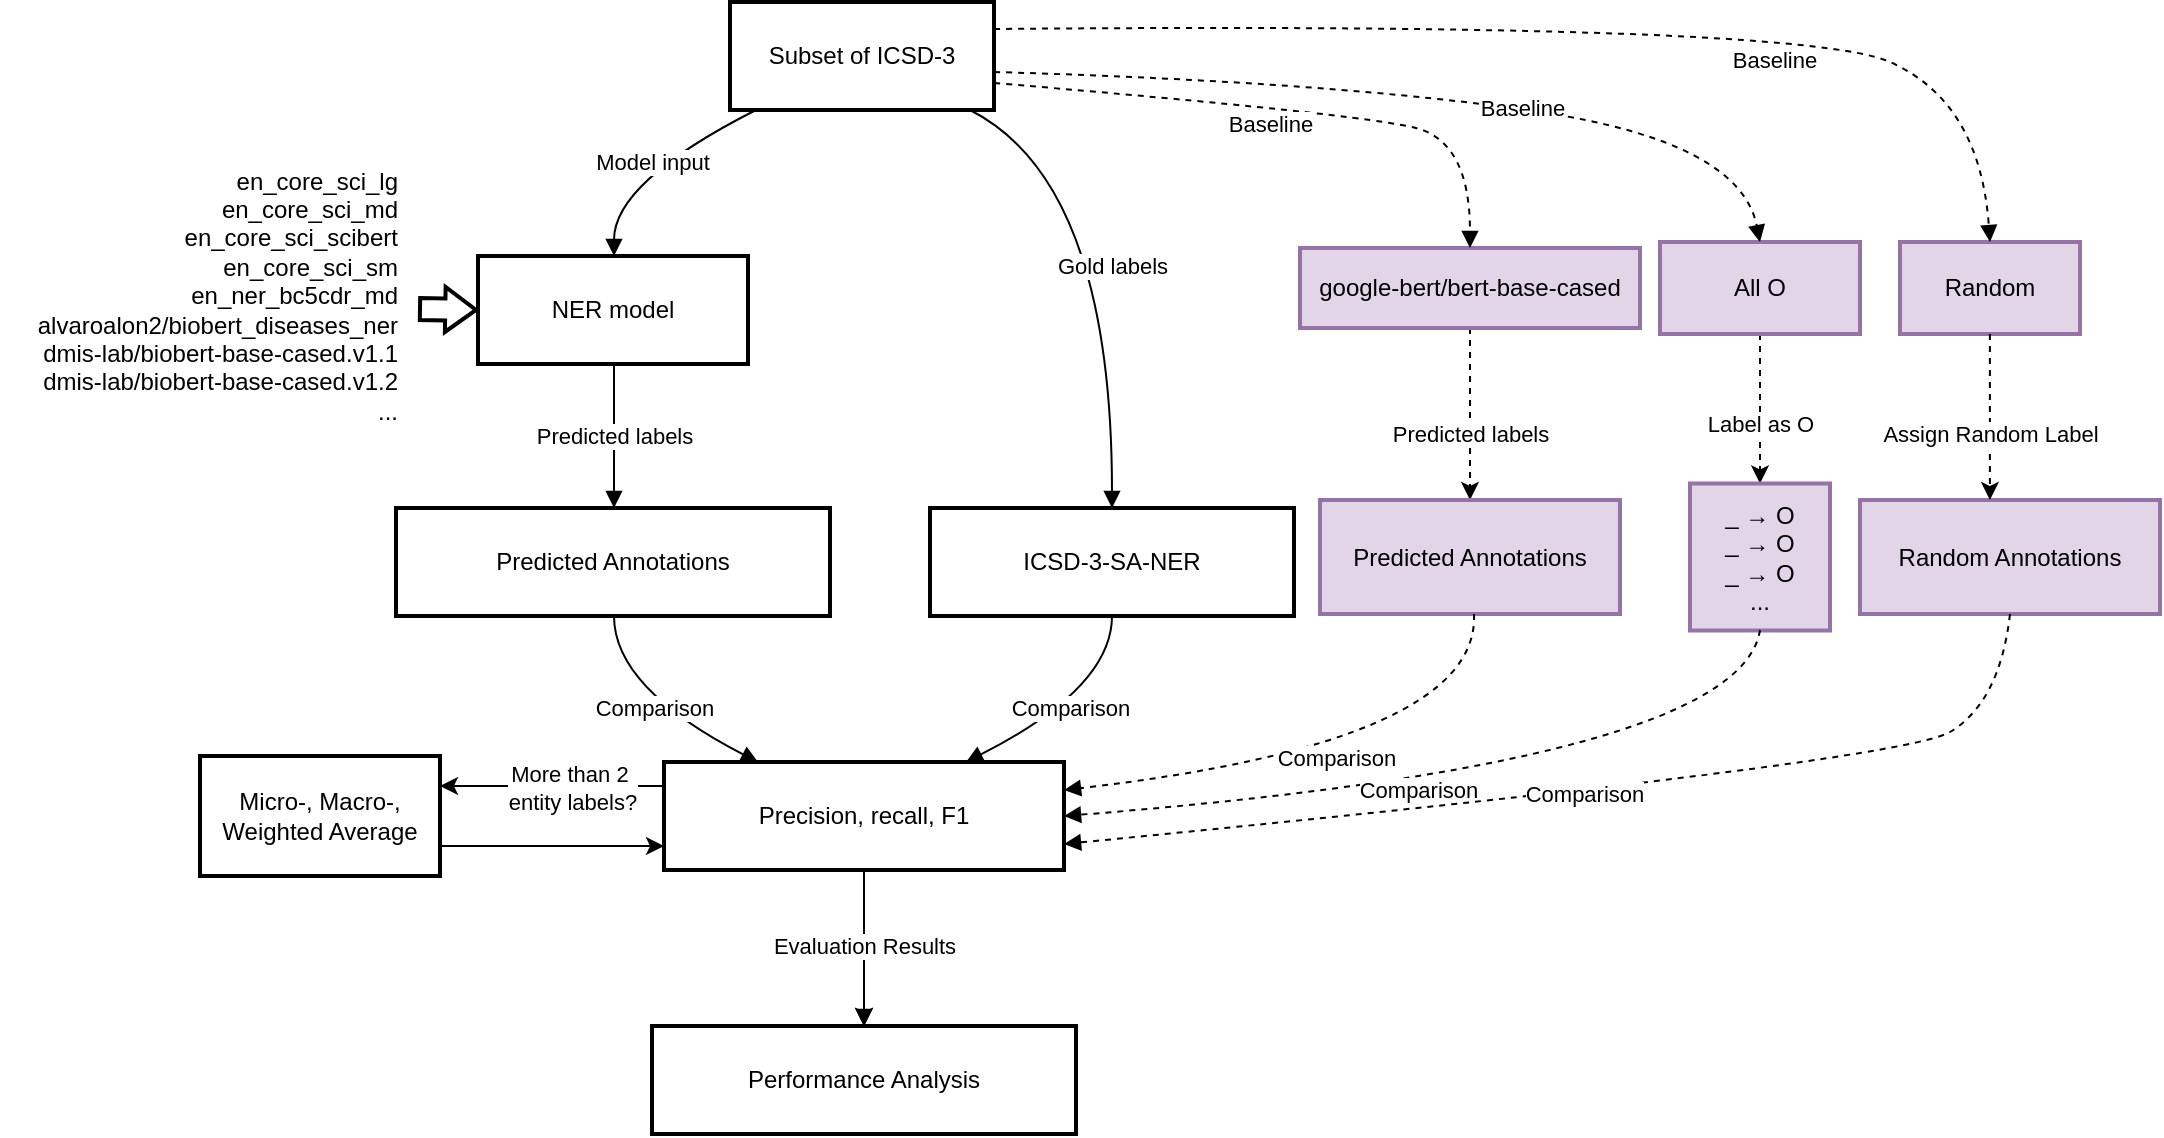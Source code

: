 <mxfile version="26.2.13">
  <diagram name="Page-1" id="n2LfUsiWwHRVrM9eHV6c">
    <mxGraphModel dx="1133" dy="863" grid="1" gridSize="10" guides="1" tooltips="1" connect="1" arrows="1" fold="1" page="1" pageScale="1" pageWidth="1100" pageHeight="850" math="0" shadow="0">
      <root>
        <mxCell id="0" />
        <mxCell id="1" parent="0" />
        <mxCell id="2" value="Subset of ICSD-3" style="whiteSpace=wrap;strokeWidth=2;" parent="1" vertex="1">
          <mxGeometry x="365" y="30" width="132" height="54" as="geometry" />
        </mxCell>
        <mxCell id="3" value="NER model" style="whiteSpace=wrap;strokeWidth=2;" parent="1" vertex="1">
          <mxGeometry x="239" y="157" width="135" height="54" as="geometry" />
        </mxCell>
        <mxCell id="4" value="Predicted Annotations" style="whiteSpace=wrap;strokeWidth=2;" parent="1" vertex="1">
          <mxGeometry x="198" y="283" width="217" height="54" as="geometry" />
        </mxCell>
        <mxCell id="5" value="ICSD-3-SA-NER" style="whiteSpace=wrap;strokeWidth=2;" parent="1" vertex="1">
          <mxGeometry x="465" y="283" width="182" height="54" as="geometry" />
        </mxCell>
        <mxCell id="Kl4EgHemlpglW0hsyF5d-29" style="edgeStyle=orthogonalEdgeStyle;rounded=0;orthogonalLoop=1;jettySize=auto;html=1;exitX=0;exitY=0.25;exitDx=0;exitDy=0;entryX=1;entryY=0.25;entryDx=0;entryDy=0;" edge="1" parent="1" source="6" target="Kl4EgHemlpglW0hsyF5d-19">
          <mxGeometry relative="1" as="geometry">
            <Array as="points">
              <mxPoint x="332" y="422" />
            </Array>
          </mxGeometry>
        </mxCell>
        <mxCell id="Kl4EgHemlpglW0hsyF5d-31" value="More than 2&amp;nbsp;&lt;div&gt;entity labels?&lt;/div&gt;" style="edgeLabel;html=1;align=center;verticalAlign=middle;resizable=0;points=[];" vertex="1" connectable="0" parent="Kl4EgHemlpglW0hsyF5d-29">
          <mxGeometry x="-0.154" y="1" relative="1" as="geometry">
            <mxPoint as="offset" />
          </mxGeometry>
        </mxCell>
        <mxCell id="Kl4EgHemlpglW0hsyF5d-68" value="" style="edgeStyle=orthogonalEdgeStyle;rounded=0;orthogonalLoop=1;jettySize=auto;html=1;" edge="1" parent="1" source="6" target="7">
          <mxGeometry relative="1" as="geometry" />
        </mxCell>
        <mxCell id="Kl4EgHemlpglW0hsyF5d-73" value="" style="edgeStyle=orthogonalEdgeStyle;rounded=0;orthogonalLoop=1;jettySize=auto;html=1;" edge="1" parent="1" source="6" target="7">
          <mxGeometry relative="1" as="geometry" />
        </mxCell>
        <mxCell id="6" value="Precision, recall, F1" style="whiteSpace=wrap;strokeWidth=2;" parent="1" vertex="1">
          <mxGeometry x="332" y="410" width="200" height="54" as="geometry" />
        </mxCell>
        <mxCell id="7" value="Performance Analysis" style="whiteSpace=wrap;strokeWidth=2;" parent="1" vertex="1">
          <mxGeometry x="326" y="542" width="212" height="54" as="geometry" />
        </mxCell>
        <mxCell id="12" value="Comparison" style="curved=1;startArrow=none;endArrow=block;exitX=0.5;exitY=1;entryX=0.76;entryY=-0.01;html=1;" parent="1" source="5" target="6" edge="1">
          <mxGeometry relative="1" as="geometry">
            <Array as="points">
              <mxPoint x="556" y="373" />
            </Array>
          </mxGeometry>
        </mxCell>
        <mxCell id="Kl4EgHemlpglW0hsyF5d-17" value="&lt;div style=&quot;&quot;&gt;en_core_sci_lg&lt;/div&gt;&lt;div&gt;en_core_sci_md&lt;/div&gt;&lt;div&gt;en_core_sci_scibert&lt;/div&gt;&lt;div&gt;en_core_sci_sm&lt;/div&gt;&lt;div&gt;en_ner_bc5cdr_md&lt;/div&gt;&lt;div&gt;&lt;span style=&quot;background-color: transparent;&quot;&gt;alvaroalon2/biobert_diseases_ner&lt;/span&gt;&lt;/div&gt;&lt;div&gt;dmis-lab/biobert-base-cased.v1.1&lt;/div&gt;&lt;div&gt;dmis-lab/biobert-base-cased.v1.2&lt;/div&gt;&lt;div&gt;...&lt;/div&gt;&lt;div&gt;&lt;br&gt;&lt;/div&gt;" style="text;html=1;align=right;verticalAlign=middle;resizable=0;points=[];autosize=1;strokeColor=none;fillColor=none;" vertex="1" parent="1">
          <mxGeometry y="104" width="200" height="160" as="geometry" />
        </mxCell>
        <mxCell id="Kl4EgHemlpglW0hsyF5d-30" style="edgeStyle=orthogonalEdgeStyle;rounded=0;orthogonalLoop=1;jettySize=auto;html=1;" edge="1" parent="1" source="Kl4EgHemlpglW0hsyF5d-19" target="6">
          <mxGeometry relative="1" as="geometry">
            <Array as="points">
              <mxPoint x="300" y="452" />
              <mxPoint x="300" y="452" />
            </Array>
          </mxGeometry>
        </mxCell>
        <mxCell id="Kl4EgHemlpglW0hsyF5d-19" value="Micro-, Macro-, Weighted Average" style="rounded=0;whiteSpace=wrap;html=1;strokeWidth=2;" vertex="1" parent="1">
          <mxGeometry x="100" y="407" width="120" height="60" as="geometry" />
        </mxCell>
        <mxCell id="Kl4EgHemlpglW0hsyF5d-46" style="edgeStyle=orthogonalEdgeStyle;rounded=0;orthogonalLoop=1;jettySize=auto;html=1;entryX=0.5;entryY=0;entryDx=0;entryDy=0;dashed=1;" edge="1" parent="1" source="Kl4EgHemlpglW0hsyF5d-33" target="Kl4EgHemlpglW0hsyF5d-45">
          <mxGeometry relative="1" as="geometry" />
        </mxCell>
        <mxCell id="Kl4EgHemlpglW0hsyF5d-47" value="Predicted labels" style="edgeLabel;html=1;align=center;verticalAlign=middle;resizable=0;points=[];" vertex="1" connectable="0" parent="Kl4EgHemlpglW0hsyF5d-46">
          <mxGeometry x="-0.233" y="-3" relative="1" as="geometry">
            <mxPoint x="3" y="20" as="offset" />
          </mxGeometry>
        </mxCell>
        <mxCell id="Kl4EgHemlpglW0hsyF5d-33" value="google-bert/bert-base-cased" style="whiteSpace=wrap;html=1;fillColor=#e1d5e7;strokeColor=#9673a6;strokeWidth=2;" vertex="1" parent="1">
          <mxGeometry x="650" y="153" width="170" height="40" as="geometry" />
        </mxCell>
        <mxCell id="Kl4EgHemlpglW0hsyF5d-50" style="edgeStyle=orthogonalEdgeStyle;rounded=0;orthogonalLoop=1;jettySize=auto;html=1;entryX=0.5;entryY=0;entryDx=0;entryDy=0;dashed=1;" edge="1" parent="1" source="Kl4EgHemlpglW0hsyF5d-35" target="Kl4EgHemlpglW0hsyF5d-49">
          <mxGeometry relative="1" as="geometry" />
        </mxCell>
        <mxCell id="Kl4EgHemlpglW0hsyF5d-51" value="Label as O" style="edgeLabel;html=1;align=center;verticalAlign=middle;resizable=0;points=[];" vertex="1" connectable="0" parent="Kl4EgHemlpglW0hsyF5d-50">
          <mxGeometry x="0.204" relative="1" as="geometry">
            <mxPoint as="offset" />
          </mxGeometry>
        </mxCell>
        <mxCell id="Kl4EgHemlpglW0hsyF5d-35" value="All O" style="rounded=0;whiteSpace=wrap;html=1;fillColor=#e1d5e7;strokeColor=#9673a6;strokeWidth=2;" vertex="1" parent="1">
          <mxGeometry x="830" y="150" width="100" height="46" as="geometry" />
        </mxCell>
        <mxCell id="Kl4EgHemlpglW0hsyF5d-38" value="Random" style="rounded=0;whiteSpace=wrap;html=1;fillColor=#e1d5e7;strokeColor=#9673a6;strokeWidth=2;" vertex="1" parent="1">
          <mxGeometry x="950" y="150" width="90" height="46" as="geometry" />
        </mxCell>
        <mxCell id="Kl4EgHemlpglW0hsyF5d-39" value="" style="curved=1;startArrow=none;endArrow=block;exitX=1;exitY=0.75;entryX=0.5;entryY=0;exitDx=0;exitDy=0;entryDx=0;entryDy=0;dashed=1;" edge="1" parent="1" source="2" target="Kl4EgHemlpglW0hsyF5d-33">
          <mxGeometry relative="1" as="geometry">
            <Array as="points">
              <mxPoint x="681" y="86" />
              <mxPoint x="735" y="100" />
            </Array>
            <mxPoint x="610" y="50" as="sourcePoint" />
            <mxPoint x="681" y="249" as="targetPoint" />
          </mxGeometry>
        </mxCell>
        <mxCell id="Kl4EgHemlpglW0hsyF5d-58" value="Baseline" style="edgeLabel;html=1;align=center;verticalAlign=middle;resizable=0;points=[];" vertex="1" connectable="0" parent="Kl4EgHemlpglW0hsyF5d-39">
          <mxGeometry x="-0.053" y="-9" relative="1" as="geometry">
            <mxPoint as="offset" />
          </mxGeometry>
        </mxCell>
        <mxCell id="Kl4EgHemlpglW0hsyF5d-40" value="" style="curved=1;startArrow=none;endArrow=block;exitX=1;exitY=0.648;exitDx=0;exitDy=0;entryX=0.5;entryY=0;entryDx=0;entryDy=0;exitPerimeter=0;dashed=1;" edge="1" parent="1" source="2" target="Kl4EgHemlpglW0hsyF5d-35">
          <mxGeometry relative="1" as="geometry">
            <Array as="points">
              <mxPoint x="670" y="70" />
              <mxPoint x="870" y="100" />
            </Array>
            <mxPoint x="505" y="104" as="sourcePoint" />
            <mxPoint x="940" y="100" as="targetPoint" />
          </mxGeometry>
        </mxCell>
        <mxCell id="Kl4EgHemlpglW0hsyF5d-59" value="Baseline" style="edgeLabel;html=1;align=center;verticalAlign=middle;resizable=0;points=[];" vertex="1" connectable="0" parent="Kl4EgHemlpglW0hsyF5d-40">
          <mxGeometry x="0.244" y="1" relative="1" as="geometry">
            <mxPoint as="offset" />
          </mxGeometry>
        </mxCell>
        <mxCell id="Kl4EgHemlpglW0hsyF5d-41" value="" style="curved=1;startArrow=none;endArrow=block;entryX=0.5;entryY=0;entryDx=0;entryDy=0;exitX=1;exitY=0.25;exitDx=0;exitDy=0;dashed=1;" edge="1" parent="1" source="2" target="Kl4EgHemlpglW0hsyF5d-38">
          <mxGeometry relative="1" as="geometry">
            <Array as="points">
              <mxPoint x="900" y="40" />
              <mxPoint x="990" y="80" />
            </Array>
            <mxPoint x="500" y="50" as="sourcePoint" />
            <mxPoint x="586" y="313" as="targetPoint" />
          </mxGeometry>
        </mxCell>
        <mxCell id="Kl4EgHemlpglW0hsyF5d-60" value="Baseline" style="edgeLabel;html=1;align=center;verticalAlign=middle;resizable=0;points=[];" vertex="1" connectable="0" parent="Kl4EgHemlpglW0hsyF5d-41">
          <mxGeometry x="0.363" y="-19" relative="1" as="geometry">
            <mxPoint as="offset" />
          </mxGeometry>
        </mxCell>
        <mxCell id="Kl4EgHemlpglW0hsyF5d-45" value="Predicted Annotations" style="whiteSpace=wrap;strokeWidth=2;fillColor=#e1d5e7;strokeColor=#9673a6;" vertex="1" parent="1">
          <mxGeometry x="660" y="279" width="150" height="57" as="geometry" />
        </mxCell>
        <mxCell id="Kl4EgHemlpglW0hsyF5d-49" value="_ → O&#xa;_ → O&#xa;_ → O&#xa;..." style="whiteSpace=wrap;strokeWidth=2;fillColor=#e1d5e7;strokeColor=#9673a6;" vertex="1" parent="1">
          <mxGeometry x="845" y="270.75" width="70" height="73.5" as="geometry" />
        </mxCell>
        <mxCell id="Kl4EgHemlpglW0hsyF5d-53" value="Random Annotations" style="whiteSpace=wrap;strokeWidth=2;fillColor=#e1d5e7;strokeColor=#9673a6;" vertex="1" parent="1">
          <mxGeometry x="930" y="279" width="150" height="57" as="geometry" />
        </mxCell>
        <mxCell id="Kl4EgHemlpglW0hsyF5d-54" style="edgeStyle=orthogonalEdgeStyle;rounded=0;orthogonalLoop=1;jettySize=auto;html=1;entryX=0.433;entryY=0;entryDx=0;entryDy=0;entryPerimeter=0;dashed=1;" edge="1" parent="1" source="Kl4EgHemlpglW0hsyF5d-38" target="Kl4EgHemlpglW0hsyF5d-53">
          <mxGeometry relative="1" as="geometry" />
        </mxCell>
        <mxCell id="Kl4EgHemlpglW0hsyF5d-55" value="Assign Random Label" style="edgeLabel;html=1;align=center;verticalAlign=middle;resizable=0;points=[];" vertex="1" connectable="0" parent="Kl4EgHemlpglW0hsyF5d-54">
          <mxGeometry x="0.205" relative="1" as="geometry">
            <mxPoint as="offset" />
          </mxGeometry>
        </mxCell>
        <mxCell id="Kl4EgHemlpglW0hsyF5d-62" value="" style="shape=flexArrow;endArrow=classic;html=1;rounded=0;endWidth=9.524;endSize=4.457;strokeWidth=2;" edge="1" parent="1">
          <mxGeometry width="50" height="50" relative="1" as="geometry">
            <mxPoint x="209" y="183.52" as="sourcePoint" />
            <mxPoint x="239" y="184" as="targetPoint" />
          </mxGeometry>
        </mxCell>
        <mxCell id="Kl4EgHemlpglW0hsyF5d-63" value="Model input" style="curved=1;startArrow=none;endArrow=block;exitX=0.1;exitY=1;entryX=0.5;entryY=-0.01;html=1;" edge="1" parent="1">
          <mxGeometry relative="1" as="geometry">
            <Array as="points">
              <mxPoint x="307" y="120" />
            </Array>
            <mxPoint x="378" y="84" as="sourcePoint" />
            <mxPoint x="307" y="157" as="targetPoint" />
          </mxGeometry>
        </mxCell>
        <mxCell id="Kl4EgHemlpglW0hsyF5d-64" value="Predicted labels" style="curved=1;startArrow=none;endArrow=block;exitX=0.5;exitY=0.99;entryX=0.5;entryY=0;html=1;" edge="1" parent="1">
          <mxGeometry relative="1" as="geometry">
            <Array as="points" />
            <mxPoint x="307" y="211" as="sourcePoint" />
            <mxPoint x="307" y="283" as="targetPoint" />
          </mxGeometry>
        </mxCell>
        <mxCell id="Kl4EgHemlpglW0hsyF5d-65" value="Comparison" style="curved=1;startArrow=none;endArrow=block;exitX=0.5;exitY=1;entryX=0.23;entryY=-0.01;html=1;" edge="1" parent="1">
          <mxGeometry relative="1" as="geometry">
            <Array as="points">
              <mxPoint x="307" y="373" />
            </Array>
            <mxPoint x="307" y="337" as="sourcePoint" />
            <mxPoint x="379" y="410" as="targetPoint" />
          </mxGeometry>
        </mxCell>
        <mxCell id="Kl4EgHemlpglW0hsyF5d-67" value="Gold labels" style="curved=1;startArrow=none;endArrow=block;exitX=0.91;exitY=1;entryX=0.5;entryY=0;html=1;" edge="1" parent="1">
          <mxGeometry relative="1" as="geometry">
            <Array as="points">
              <mxPoint x="556" y="120" />
            </Array>
            <mxPoint x="485" y="84" as="sourcePoint" />
            <mxPoint x="556" y="283" as="targetPoint" />
          </mxGeometry>
        </mxCell>
        <mxCell id="Kl4EgHemlpglW0hsyF5d-69" value="Evaluation Results" style="curved=1;startArrow=none;endArrow=block;exitX=0.5;exitY=0.99;entryX=0.5;entryY=0;html=1;" edge="1" parent="1">
          <mxGeometry x="-0.026" relative="1" as="geometry">
            <Array as="points" />
            <mxPoint x="432" y="464" as="sourcePoint" />
            <mxPoint x="432" y="542" as="targetPoint" />
            <mxPoint as="offset" />
          </mxGeometry>
        </mxCell>
        <mxCell id="Kl4EgHemlpglW0hsyF5d-70" value="Comparison" style="curved=1;startArrow=none;endArrow=block;entryX=1;entryY=0.25;entryDx=0;entryDy=0;dashed=1;html=1;" edge="1" parent="1">
          <mxGeometry relative="1" as="geometry">
            <Array as="points">
              <mxPoint x="740" y="400" />
            </Array>
            <mxPoint x="737" y="336" as="sourcePoint" />
            <mxPoint x="532" y="424" as="targetPoint" />
          </mxGeometry>
        </mxCell>
        <mxCell id="Kl4EgHemlpglW0hsyF5d-71" value="Comparison" style="curved=1;startArrow=none;endArrow=block;entryX=1;entryY=0.5;entryDx=0;entryDy=0;exitX=0.5;exitY=1;exitDx=0;exitDy=0;dashed=1;html=1;" edge="1" parent="1">
          <mxGeometry x="0.127" y="1" relative="1" as="geometry">
            <Array as="points">
              <mxPoint x="870" y="410" />
            </Array>
            <mxPoint x="880" y="344" as="sourcePoint" />
            <mxPoint x="532" y="437" as="targetPoint" />
            <mxPoint as="offset" />
          </mxGeometry>
        </mxCell>
        <mxCell id="Kl4EgHemlpglW0hsyF5d-72" value="Comparison" style="curved=1;startArrow=none;endArrow=block;entryX=1;entryY=0.75;entryDx=0;entryDy=0;exitX=0.5;exitY=1;exitDx=0;exitDy=0;dashed=1;html=1;" edge="1" parent="1">
          <mxGeometry relative="1" as="geometry">
            <Array as="points">
              <mxPoint x="1000" y="380" />
              <mxPoint x="950" y="410" />
            </Array>
            <mxPoint x="1005" y="336" as="sourcePoint" />
            <mxPoint x="532" y="451" as="targetPoint" />
          </mxGeometry>
        </mxCell>
      </root>
    </mxGraphModel>
  </diagram>
</mxfile>
